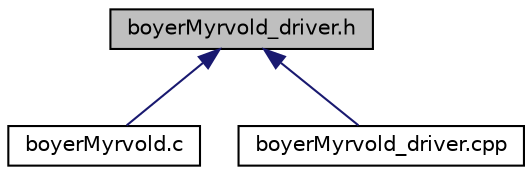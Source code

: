 digraph "boyerMyrvold_driver.h"
{
 // LATEX_PDF_SIZE
  edge [fontname="Helvetica",fontsize="10",labelfontname="Helvetica",labelfontsize="10"];
  node [fontname="Helvetica",fontsize="10",shape=record];
  Node1 [label="boyerMyrvold_driver.h",height=0.2,width=0.4,color="black", fillcolor="grey75", style="filled", fontcolor="black",tooltip=" "];
  Node1 -> Node2 [dir="back",color="midnightblue",fontsize="10",style="solid",fontname="Helvetica"];
  Node2 [label="boyerMyrvold.c",height=0.2,width=0.4,color="black", fillcolor="white", style="filled",URL="$boyerMyrvold_8c.html",tooltip=" "];
  Node1 -> Node3 [dir="back",color="midnightblue",fontsize="10",style="solid",fontname="Helvetica"];
  Node3 [label="boyerMyrvold_driver.cpp",height=0.2,width=0.4,color="black", fillcolor="white", style="filled",URL="$boyerMyrvold__driver_8cpp.html",tooltip=" "];
}
